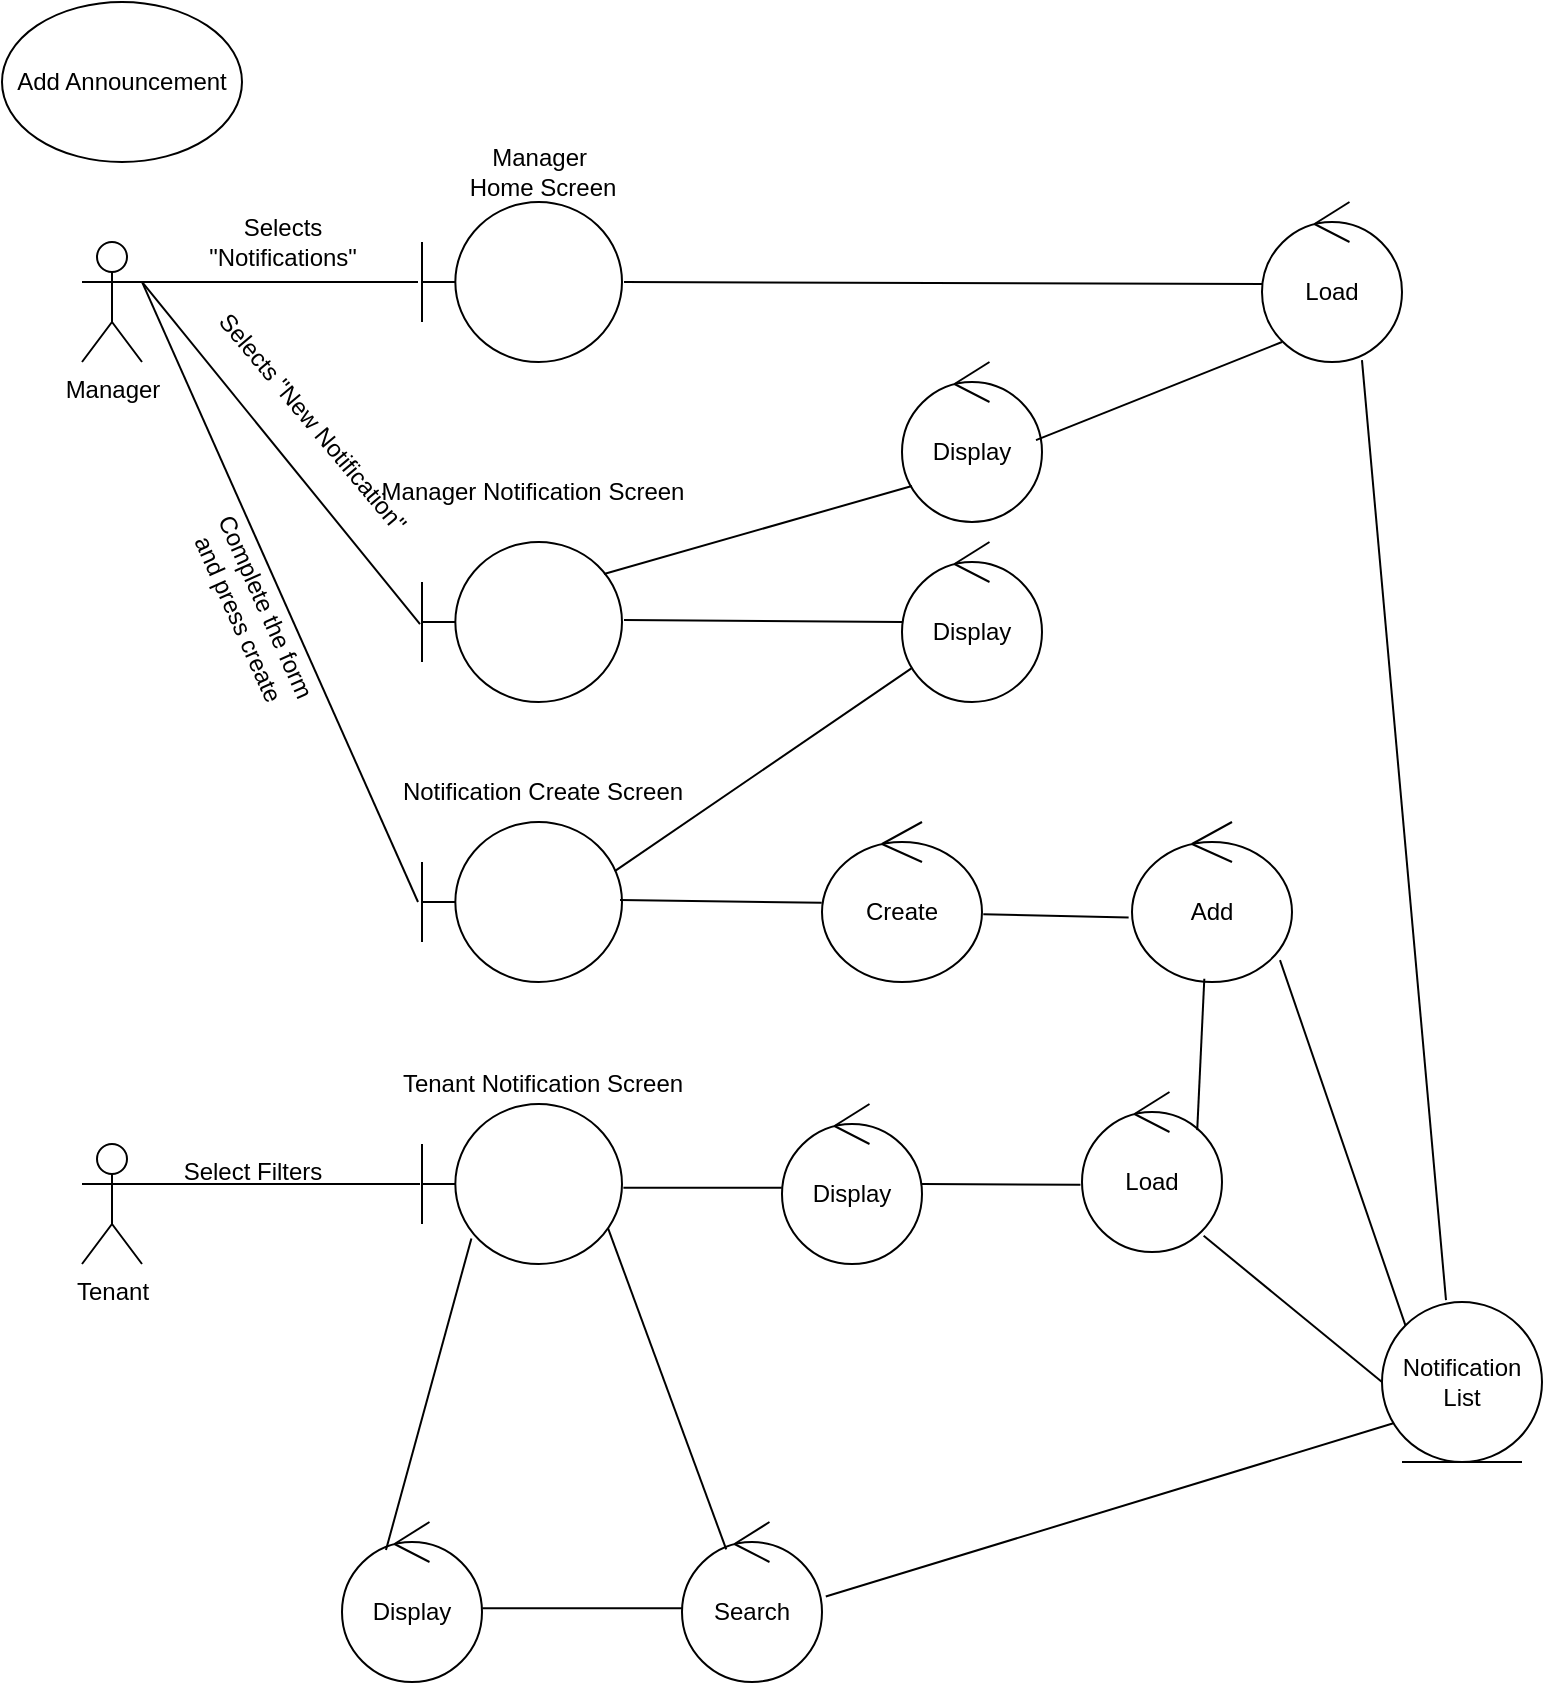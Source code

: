 <mxfile version="26.2.14">
  <diagram name="Page-1" id="W4Ewju5T7DlNG3IPAyqr">
    <mxGraphModel dx="731" dy="551" grid="1" gridSize="10" guides="1" tooltips="1" connect="1" arrows="1" fold="1" page="1" pageScale="1" pageWidth="1169" pageHeight="827" math="0" shadow="0">
      <root>
        <mxCell id="0" />
        <mxCell id="1" parent="0" />
        <mxCell id="dqEQVBHNj60N6kbqKJd0-1" value="Manager" style="shape=umlActor;verticalLabelPosition=bottom;verticalAlign=top;html=1;outlineConnect=0;" parent="1" vertex="1">
          <mxGeometry x="60" y="130" width="30" height="60" as="geometry" />
        </mxCell>
        <mxCell id="dqEQVBHNj60N6kbqKJd0-2" value="" style="shape=umlBoundary;whiteSpace=wrap;html=1;" parent="1" vertex="1">
          <mxGeometry x="230" y="110" width="100" height="80" as="geometry" />
        </mxCell>
        <mxCell id="dqEQVBHNj60N6kbqKJd0-3" value="" style="endArrow=none;html=1;rounded=0;exitX=1;exitY=0.333;exitDx=0;exitDy=0;exitPerimeter=0;entryX=-0.02;entryY=0.5;entryDx=0;entryDy=0;entryPerimeter=0;" parent="1" source="dqEQVBHNj60N6kbqKJd0-1" target="dqEQVBHNj60N6kbqKJd0-2" edge="1">
          <mxGeometry width="50" height="50" relative="1" as="geometry">
            <mxPoint x="260" y="400" as="sourcePoint" />
            <mxPoint x="310" y="350" as="targetPoint" />
          </mxGeometry>
        </mxCell>
        <mxCell id="dqEQVBHNj60N6kbqKJd0-4" value="Selects&lt;div&gt;&quot;Notifications&quot;&lt;/div&gt;" style="text;html=1;align=center;verticalAlign=middle;resizable=0;points=[];autosize=1;strokeColor=none;fillColor=none;" parent="1" vertex="1">
          <mxGeometry x="110" y="110" width="100" height="40" as="geometry" />
        </mxCell>
        <mxCell id="dqEQVBHNj60N6kbqKJd0-5" value="Display" style="ellipse;shape=umlControl;whiteSpace=wrap;html=1;" parent="1" vertex="1">
          <mxGeometry x="470" y="190" width="70" height="80" as="geometry" />
        </mxCell>
        <mxCell id="dqEQVBHNj60N6kbqKJd0-6" value="" style="endArrow=none;html=1;rounded=0;exitX=1.01;exitY=0.5;exitDx=0;exitDy=0;exitPerimeter=0;entryX=0.006;entryY=0.512;entryDx=0;entryDy=0;entryPerimeter=0;" parent="1" source="dqEQVBHNj60N6kbqKJd0-2" target="p3D7ICheK7Dhiz9U6RIN-1" edge="1">
          <mxGeometry width="50" height="50" relative="1" as="geometry">
            <mxPoint x="370" y="410" as="sourcePoint" />
            <mxPoint x="640" y="150" as="targetPoint" />
          </mxGeometry>
        </mxCell>
        <mxCell id="dqEQVBHNj60N6kbqKJd0-7" value="" style="shape=umlBoundary;whiteSpace=wrap;html=1;" parent="1" vertex="1">
          <mxGeometry x="230" y="280" width="100" height="80" as="geometry" />
        </mxCell>
        <mxCell id="dqEQVBHNj60N6kbqKJd0-8" value="" style="endArrow=none;html=1;rounded=0;entryX=0.071;entryY=0.775;entryDx=0;entryDy=0;entryPerimeter=0;exitX=0.91;exitY=0.2;exitDx=0;exitDy=0;exitPerimeter=0;" parent="1" source="dqEQVBHNj60N6kbqKJd0-7" target="dqEQVBHNj60N6kbqKJd0-5" edge="1">
          <mxGeometry width="50" height="50" relative="1" as="geometry">
            <mxPoint x="370" y="410" as="sourcePoint" />
            <mxPoint x="420" y="360" as="targetPoint" />
          </mxGeometry>
        </mxCell>
        <mxCell id="dqEQVBHNj60N6kbqKJd0-10" value="" style="endArrow=none;html=1;rounded=0;exitX=1;exitY=0.333;exitDx=0;exitDy=0;exitPerimeter=0;entryX=-0.01;entryY=0.513;entryDx=0;entryDy=0;entryPerimeter=0;" parent="1" source="dqEQVBHNj60N6kbqKJd0-1" target="dqEQVBHNj60N6kbqKJd0-7" edge="1">
          <mxGeometry width="50" height="50" relative="1" as="geometry">
            <mxPoint x="160" y="270" as="sourcePoint" />
            <mxPoint x="420" y="360" as="targetPoint" />
          </mxGeometry>
        </mxCell>
        <mxCell id="dqEQVBHNj60N6kbqKJd0-11" value="Selects &quot;New Notification&quot;" style="text;html=1;align=center;verticalAlign=middle;resizable=0;points=[];autosize=1;strokeColor=none;fillColor=none;rotation=50;" parent="1" vertex="1">
          <mxGeometry x="95" y="205" width="160" height="30" as="geometry" />
        </mxCell>
        <mxCell id="dqEQVBHNj60N6kbqKJd0-17" value="Ten&lt;span style=&quot;background-color: transparent; color: light-dark(rgb(0, 0, 0), rgb(255, 255, 255));&quot;&gt;ant&lt;/span&gt;" style="shape=umlActor;verticalLabelPosition=bottom;verticalAlign=top;html=1;" parent="1" vertex="1">
          <mxGeometry x="60" y="581" width="30" height="60" as="geometry" />
        </mxCell>
        <mxCell id="dqEQVBHNj60N6kbqKJd0-18" value="" style="shape=umlBoundary;whiteSpace=wrap;html=1;" parent="1" vertex="1">
          <mxGeometry x="230" y="561" width="100" height="80" as="geometry" />
        </mxCell>
        <mxCell id="dqEQVBHNj60N6kbqKJd0-20" value="" style="endArrow=none;html=1;rounded=0;exitX=1;exitY=0.333;exitDx=0;exitDy=0;exitPerimeter=0;entryX=-0.01;entryY=0.5;entryDx=0;entryDy=0;entryPerimeter=0;" parent="1" source="dqEQVBHNj60N6kbqKJd0-17" target="dqEQVBHNj60N6kbqKJd0-18" edge="1">
          <mxGeometry width="50" height="50" relative="1" as="geometry">
            <mxPoint x="280" y="577" as="sourcePoint" />
            <mxPoint x="330" y="527" as="targetPoint" />
          </mxGeometry>
        </mxCell>
        <mxCell id="dqEQVBHNj60N6kbqKJd0-21" value="Select Filters" style="text;html=1;align=center;verticalAlign=middle;resizable=0;points=[];autosize=1;strokeColor=none;fillColor=none;rotation=0;" parent="1" vertex="1">
          <mxGeometry x="100" y="580" width="90" height="30" as="geometry" />
        </mxCell>
        <mxCell id="dqEQVBHNj60N6kbqKJd0-22" value="Search" style="ellipse;shape=umlControl;whiteSpace=wrap;html=1;" parent="1" vertex="1">
          <mxGeometry x="360" y="770" width="70" height="80" as="geometry" />
        </mxCell>
        <mxCell id="dqEQVBHNj60N6kbqKJd0-23" value="" style="endArrow=none;html=1;rounded=0;exitX=0.316;exitY=0.171;exitDx=0;exitDy=0;exitPerimeter=0;entryX=0.93;entryY=0.776;entryDx=0;entryDy=0;entryPerimeter=0;" parent="1" source="dqEQVBHNj60N6kbqKJd0-22" target="dqEQVBHNj60N6kbqKJd0-18" edge="1">
          <mxGeometry width="50" height="50" relative="1" as="geometry">
            <mxPoint x="280" y="986" as="sourcePoint" />
            <mxPoint x="200" y="896" as="targetPoint" />
          </mxGeometry>
        </mxCell>
        <mxCell id="dqEQVBHNj60N6kbqKJd0-24" value="Display" style="ellipse;shape=umlControl;whiteSpace=wrap;html=1;" parent="1" vertex="1">
          <mxGeometry x="190" y="770" width="70" height="80" as="geometry" />
        </mxCell>
        <mxCell id="dqEQVBHNj60N6kbqKJd0-25" value="" style="endArrow=none;html=1;rounded=0;exitX=1.002;exitY=0.539;exitDx=0;exitDy=0;exitPerimeter=0;entryX=0;entryY=0.539;entryDx=0;entryDy=0;entryPerimeter=0;" parent="1" source="dqEQVBHNj60N6kbqKJd0-24" target="dqEQVBHNj60N6kbqKJd0-22" edge="1">
          <mxGeometry width="50" height="50" relative="1" as="geometry">
            <mxPoint x="340" y="770" as="sourcePoint" />
            <mxPoint x="390" y="720" as="targetPoint" />
          </mxGeometry>
        </mxCell>
        <mxCell id="dqEQVBHNj60N6kbqKJd0-28" value="Notification List" style="ellipse;shape=umlEntity;whiteSpace=wrap;html=1;" parent="1" vertex="1">
          <mxGeometry x="710" y="660" width="80" height="80" as="geometry" />
        </mxCell>
        <mxCell id="dqEQVBHNj60N6kbqKJd0-32" value="" style="endArrow=none;html=1;rounded=0;exitX=0.314;exitY=0.175;exitDx=0;exitDy=0;exitPerimeter=0;entryX=0.247;entryY=0.84;entryDx=0;entryDy=0;entryPerimeter=0;" parent="1" source="dqEQVBHNj60N6kbqKJd0-24" target="dqEQVBHNj60N6kbqKJd0-18" edge="1">
          <mxGeometry width="50" height="50" relative="1" as="geometry">
            <mxPoint x="290" y="1049" as="sourcePoint" />
            <mxPoint x="376" y="996" as="targetPoint" />
          </mxGeometry>
        </mxCell>
        <mxCell id="dqEQVBHNj60N6kbqKJd0-33" value="&lt;span style=&quot;text-wrap-mode: wrap;&quot;&gt;Tenant&amp;nbsp;&lt;/span&gt;&lt;span style=&quot;background-color: transparent; color: light-dark(rgb(0, 0, 0), rgb(255, 255, 255)); text-wrap-mode: wrap;&quot;&gt;Notification&amp;nbsp;&lt;/span&gt;&lt;span style=&quot;background-color: transparent; color: light-dark(rgb(0, 0, 0), rgb(255, 255, 255)); text-wrap-mode: wrap;&quot;&gt;Screen&lt;/span&gt;" style="text;html=1;align=center;verticalAlign=middle;resizable=0;points=[];autosize=1;strokeColor=none;fillColor=none;" parent="1" vertex="1">
          <mxGeometry x="210" y="536" width="160" height="30" as="geometry" />
        </mxCell>
        <mxCell id="dqEQVBHNj60N6kbqKJd0-34" value="&lt;span style=&quot;text-wrap-mode: wrap;&quot;&gt;Manager Notification Screen&lt;/span&gt;" style="text;html=1;align=center;verticalAlign=middle;resizable=0;points=[];autosize=1;strokeColor=none;fillColor=none;" parent="1" vertex="1">
          <mxGeometry x="200" y="240" width="170" height="30" as="geometry" />
        </mxCell>
        <mxCell id="dqEQVBHNj60N6kbqKJd0-35" value="&lt;span style=&quot;text-wrap-mode: wrap;&quot;&gt;Manager&amp;nbsp;&lt;/span&gt;&lt;div&gt;&lt;span style=&quot;text-wrap-mode: wrap;&quot;&gt;Home&amp;nbsp;&lt;/span&gt;&lt;span style=&quot;background-color: transparent; color: light-dark(rgb(0, 0, 0), rgb(255, 255, 255)); text-wrap-mode: wrap;&quot;&gt;Screen&lt;/span&gt;&lt;/div&gt;" style="text;html=1;align=center;verticalAlign=middle;resizable=0;points=[];autosize=1;strokeColor=none;fillColor=none;" parent="1" vertex="1">
          <mxGeometry x="240" y="75" width="100" height="40" as="geometry" />
        </mxCell>
        <mxCell id="dqEQVBHNj60N6kbqKJd0-37" value="" style="endArrow=none;html=1;rounded=0;entryX=0.071;entryY=0.758;entryDx=0;entryDy=0;entryPerimeter=0;exitX=1.027;exitY=0.466;exitDx=0;exitDy=0;exitPerimeter=0;" parent="1" source="dqEQVBHNj60N6kbqKJd0-22" target="dqEQVBHNj60N6kbqKJd0-28" edge="1">
          <mxGeometry width="50" height="50" relative="1" as="geometry">
            <mxPoint x="487" y="610" as="sourcePoint" />
            <mxPoint x="580" y="280" as="targetPoint" />
          </mxGeometry>
        </mxCell>
        <mxCell id="dqEQVBHNj60N6kbqKJd0-39" value="Add" style="ellipse;shape=umlControl;whiteSpace=wrap;html=1;" parent="1" vertex="1">
          <mxGeometry x="585" y="420" width="80" height="80" as="geometry" />
        </mxCell>
        <mxCell id="dqEQVBHNj60N6kbqKJd0-40" value="" style="endArrow=none;html=1;rounded=0;entryX=0;entryY=0;entryDx=0;entryDy=0;exitX=0.925;exitY=0.863;exitDx=0;exitDy=0;exitPerimeter=0;" parent="1" source="dqEQVBHNj60N6kbqKJd0-39" target="dqEQVBHNj60N6kbqKJd0-28" edge="1">
          <mxGeometry width="50" height="50" relative="1" as="geometry">
            <mxPoint x="514" y="460" as="sourcePoint" />
            <mxPoint x="630" y="470" as="targetPoint" />
          </mxGeometry>
        </mxCell>
        <mxCell id="dqEQVBHNj60N6kbqKJd0-43" value="" style="shape=umlBoundary;whiteSpace=wrap;html=1;" parent="1" vertex="1">
          <mxGeometry x="230" y="420" width="100" height="80" as="geometry" />
        </mxCell>
        <mxCell id="dqEQVBHNj60N6kbqKJd0-44" value="Notification Create Screen" style="text;html=1;align=center;verticalAlign=middle;resizable=0;points=[];autosize=1;strokeColor=none;fillColor=none;" parent="1" vertex="1">
          <mxGeometry x="210" y="390" width="160" height="30" as="geometry" />
        </mxCell>
        <mxCell id="dqEQVBHNj60N6kbqKJd0-45" value="" style="endArrow=none;html=1;rounded=0;exitX=1;exitY=0.333;exitDx=0;exitDy=0;exitPerimeter=0;entryX=-0.02;entryY=0.5;entryDx=0;entryDy=0;entryPerimeter=0;" parent="1" source="dqEQVBHNj60N6kbqKJd0-1" target="dqEQVBHNj60N6kbqKJd0-43" edge="1">
          <mxGeometry width="50" height="50" relative="1" as="geometry">
            <mxPoint x="100" y="160" as="sourcePoint" />
            <mxPoint x="239" y="331" as="targetPoint" />
          </mxGeometry>
        </mxCell>
        <mxCell id="dqEQVBHNj60N6kbqKJd0-46" value="Display" style="ellipse;shape=umlControl;whiteSpace=wrap;html=1;" parent="1" vertex="1">
          <mxGeometry x="470" y="280" width="70" height="80" as="geometry" />
        </mxCell>
        <mxCell id="dqEQVBHNj60N6kbqKJd0-47" value="" style="endArrow=none;html=1;rounded=0;exitX=1.01;exitY=0.488;exitDx=0;exitDy=0;exitPerimeter=0;entryX=0;entryY=0.5;entryDx=0;entryDy=0;entryPerimeter=0;" parent="1" source="dqEQVBHNj60N6kbqKJd0-7" target="dqEQVBHNj60N6kbqKJd0-46" edge="1">
          <mxGeometry width="50" height="50" relative="1" as="geometry">
            <mxPoint x="380" y="510" as="sourcePoint" />
            <mxPoint x="450" y="320" as="targetPoint" />
          </mxGeometry>
        </mxCell>
        <mxCell id="dqEQVBHNj60N6kbqKJd0-48" value="" style="endArrow=none;html=1;rounded=0;exitX=0.964;exitY=0.307;exitDx=0;exitDy=0;exitPerimeter=0;entryX=0.067;entryY=0.79;entryDx=0;entryDy=0;entryPerimeter=0;" parent="1" source="dqEQVBHNj60N6kbqKJd0-43" target="dqEQVBHNj60N6kbqKJd0-46" edge="1">
          <mxGeometry width="50" height="50" relative="1" as="geometry">
            <mxPoint x="360" y="460" as="sourcePoint" />
            <mxPoint x="410" y="410" as="targetPoint" />
          </mxGeometry>
        </mxCell>
        <mxCell id="dqEQVBHNj60N6kbqKJd0-52" value="Complete the form&lt;div&gt;and press create&lt;/div&gt;" style="text;html=1;align=center;verticalAlign=middle;resizable=0;points=[];autosize=1;strokeColor=none;fillColor=none;rotation=66;" parent="1" vertex="1">
          <mxGeometry x="85" y="295" width="120" height="40" as="geometry" />
        </mxCell>
        <mxCell id="-YH_0XpnqGc-ggpoFpTG-12" value="Load" style="ellipse;shape=umlControl;whiteSpace=wrap;html=1;" parent="1" vertex="1">
          <mxGeometry x="560" y="555" width="70" height="80" as="geometry" />
        </mxCell>
        <mxCell id="-YH_0XpnqGc-ggpoFpTG-14" value="" style="endArrow=none;html=1;rounded=0;exitX=0.452;exitY=0.98;exitDx=0;exitDy=0;exitPerimeter=0;entryX=0.823;entryY=0.238;entryDx=0;entryDy=0;entryPerimeter=0;" parent="1" source="dqEQVBHNj60N6kbqKJd0-39" target="-YH_0XpnqGc-ggpoFpTG-12" edge="1">
          <mxGeometry width="50" height="50" relative="1" as="geometry">
            <mxPoint x="325" y="763" as="sourcePoint" />
            <mxPoint x="580" y="575" as="targetPoint" />
          </mxGeometry>
        </mxCell>
        <mxCell id="p3D7ICheK7Dhiz9U6RIN-1" value="Load" style="ellipse;shape=umlControl;whiteSpace=wrap;html=1;" parent="1" vertex="1">
          <mxGeometry x="650" y="110" width="70" height="80" as="geometry" />
        </mxCell>
        <mxCell id="p3D7ICheK7Dhiz9U6RIN-4" value="" style="endArrow=none;html=1;rounded=0;exitX=0.957;exitY=0.488;exitDx=0;exitDy=0;exitPerimeter=0;entryX=0.143;entryY=0.875;entryDx=0;entryDy=0;entryPerimeter=0;" parent="1" source="dqEQVBHNj60N6kbqKJd0-5" target="p3D7ICheK7Dhiz9U6RIN-1" edge="1">
          <mxGeometry width="50" height="50" relative="1" as="geometry">
            <mxPoint x="341" y="160" as="sourcePoint" />
            <mxPoint x="660" y="161" as="targetPoint" />
          </mxGeometry>
        </mxCell>
        <mxCell id="p3D7ICheK7Dhiz9U6RIN-5" value="" style="endArrow=none;html=1;rounded=0;exitX=0.4;exitY=-0.012;exitDx=0;exitDy=0;exitPerimeter=0;entryX=0.714;entryY=0.988;entryDx=0;entryDy=0;entryPerimeter=0;" parent="1" source="dqEQVBHNj60N6kbqKJd0-28" target="p3D7ICheK7Dhiz9U6RIN-1" edge="1">
          <mxGeometry width="50" height="50" relative="1" as="geometry">
            <mxPoint x="547" y="239" as="sourcePoint" />
            <mxPoint x="670" y="190" as="targetPoint" />
          </mxGeometry>
        </mxCell>
        <mxCell id="vqdHfy1p9RjJIGEmaiFS-1" value="Add Announcement" style="ellipse;whiteSpace=wrap;html=1;" parent="1" vertex="1">
          <mxGeometry x="20" y="10" width="120" height="80" as="geometry" />
        </mxCell>
        <mxCell id="lLKYZlL_veLnByWOw1NA-23" value="Display" style="ellipse;shape=umlControl;whiteSpace=wrap;html=1;" vertex="1" parent="1">
          <mxGeometry x="410" y="561" width="70" height="80" as="geometry" />
        </mxCell>
        <mxCell id="lLKYZlL_veLnByWOw1NA-24" value="" style="endArrow=none;html=1;rounded=0;entryX=-0.011;entryY=0.579;entryDx=0;entryDy=0;entryPerimeter=0;" edge="1" parent="1" target="-YH_0XpnqGc-ggpoFpTG-12">
          <mxGeometry width="50" height="50" relative="1" as="geometry">
            <mxPoint x="480" y="601" as="sourcePoint" />
            <mxPoint x="485" y="353" as="targetPoint" />
          </mxGeometry>
        </mxCell>
        <mxCell id="lLKYZlL_veLnByWOw1NA-25" value="" style="endArrow=none;html=1;rounded=0;exitX=1.007;exitY=0.524;exitDx=0;exitDy=0;exitPerimeter=0;entryX=-0.002;entryY=0.524;entryDx=0;entryDy=0;entryPerimeter=0;" edge="1" parent="1" source="dqEQVBHNj60N6kbqKJd0-18" target="lLKYZlL_veLnByWOw1NA-23">
          <mxGeometry width="50" height="50" relative="1" as="geometry">
            <mxPoint x="346" y="465" as="sourcePoint" />
            <mxPoint x="495" y="363" as="targetPoint" />
          </mxGeometry>
        </mxCell>
        <mxCell id="lLKYZlL_veLnByWOw1NA-26" value="" style="endArrow=none;html=1;rounded=0;entryX=0;entryY=0.5;entryDx=0;entryDy=0;exitX=0.869;exitY=0.899;exitDx=0;exitDy=0;exitPerimeter=0;" edge="1" parent="1" source="-YH_0XpnqGc-ggpoFpTG-12" target="dqEQVBHNj60N6kbqKJd0-28">
          <mxGeometry width="50" height="50" relative="1" as="geometry">
            <mxPoint x="490" y="611" as="sourcePoint" />
            <mxPoint x="569" y="611" as="targetPoint" />
          </mxGeometry>
        </mxCell>
        <mxCell id="lLKYZlL_veLnByWOw1NA-27" value="Create" style="ellipse;shape=umlControl;whiteSpace=wrap;html=1;" vertex="1" parent="1">
          <mxGeometry x="430" y="420" width="80" height="80" as="geometry" />
        </mxCell>
        <mxCell id="lLKYZlL_veLnByWOw1NA-28" value="" style="endArrow=none;html=1;rounded=0;entryX=-0.002;entryY=0.505;entryDx=0;entryDy=0;entryPerimeter=0;" edge="1" parent="1" target="lLKYZlL_veLnByWOw1NA-27">
          <mxGeometry width="50" height="50" relative="1" as="geometry">
            <mxPoint x="329" y="459" as="sourcePoint" />
            <mxPoint x="419" y="459.29" as="targetPoint" />
          </mxGeometry>
        </mxCell>
        <mxCell id="lLKYZlL_veLnByWOw1NA-29" value="" style="endArrow=none;html=1;rounded=0;exitX=1.008;exitY=0.577;exitDx=0;exitDy=0;exitPerimeter=0;entryX=-0.021;entryY=0.597;entryDx=0;entryDy=0;entryPerimeter=0;" edge="1" parent="1" source="lLKYZlL_veLnByWOw1NA-27" target="dqEQVBHNj60N6kbqKJd0-39">
          <mxGeometry width="50" height="50" relative="1" as="geometry">
            <mxPoint x="351" y="623" as="sourcePoint" />
            <mxPoint x="430" y="623" as="targetPoint" />
          </mxGeometry>
        </mxCell>
      </root>
    </mxGraphModel>
  </diagram>
</mxfile>
